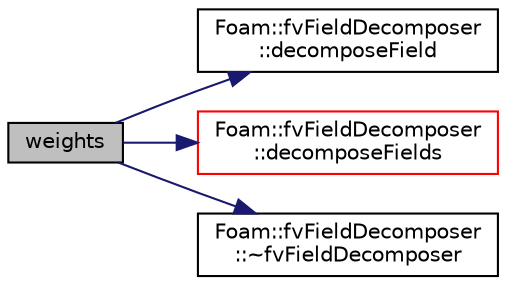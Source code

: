 digraph "weights"
{
  bgcolor="transparent";
  edge [fontname="Helvetica",fontsize="10",labelfontname="Helvetica",labelfontsize="10"];
  node [fontname="Helvetica",fontsize="10",shape=record];
  rankdir="LR";
  Node1 [label="weights",height=0.2,width=0.4,color="black", fillcolor="grey75", style="filled", fontcolor="black"];
  Node1 -> Node2 [color="midnightblue",fontsize="10",style="solid",fontname="Helvetica"];
  Node2 [label="Foam::fvFieldDecomposer\l::decomposeField",height=0.2,width=0.4,color="black",URL="$a00886.html#a9d8c18b1bfa648452032c2701686ae8d",tooltip="Decompose volume field. "];
  Node1 -> Node3 [color="midnightblue",fontsize="10",style="solid",fontname="Helvetica"];
  Node3 [label="Foam::fvFieldDecomposer\l::decomposeFields",height=0.2,width=0.4,color="red",URL="$a00886.html#a2221a985dd19df1317b0e6f4e61dd262"];
  Node1 -> Node4 [color="midnightblue",fontsize="10",style="solid",fontname="Helvetica"];
  Node4 [label="Foam::fvFieldDecomposer\l::~fvFieldDecomposer",height=0.2,width=0.4,color="black",URL="$a00886.html#ae50c834ba9c3edf64c376ca07bf71a97",tooltip="Destructor. "];
}
